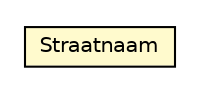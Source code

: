 #!/usr/local/bin/dot
#
# Class diagram 
# Generated by UMLGraph version R5_6-24-gf6e263 (http://www.umlgraph.org/)
#

digraph G {
	edge [fontname="Helvetica",fontsize=10,labelfontname="Helvetica",labelfontsize=10];
	node [fontname="Helvetica",fontsize=10,shape=plaintext];
	nodesep=0.25;
	ranksep=0.5;
	// nl.egem.stuf.sector.bg._0204.ADRFund.Straatnaam
	c19036 [label=<<table title="nl.egem.stuf.sector.bg._0204.ADRFund.Straatnaam" border="0" cellborder="1" cellspacing="0" cellpadding="2" port="p" bgcolor="lemonChiffon" href="./ADRFund.Straatnaam.html">
		<tr><td><table border="0" cellspacing="0" cellpadding="1">
<tr><td align="center" balign="center"> Straatnaam </td></tr>
		</table></td></tr>
		</table>>, URL="./ADRFund.Straatnaam.html", fontname="Helvetica", fontcolor="black", fontsize=10.0];
}

